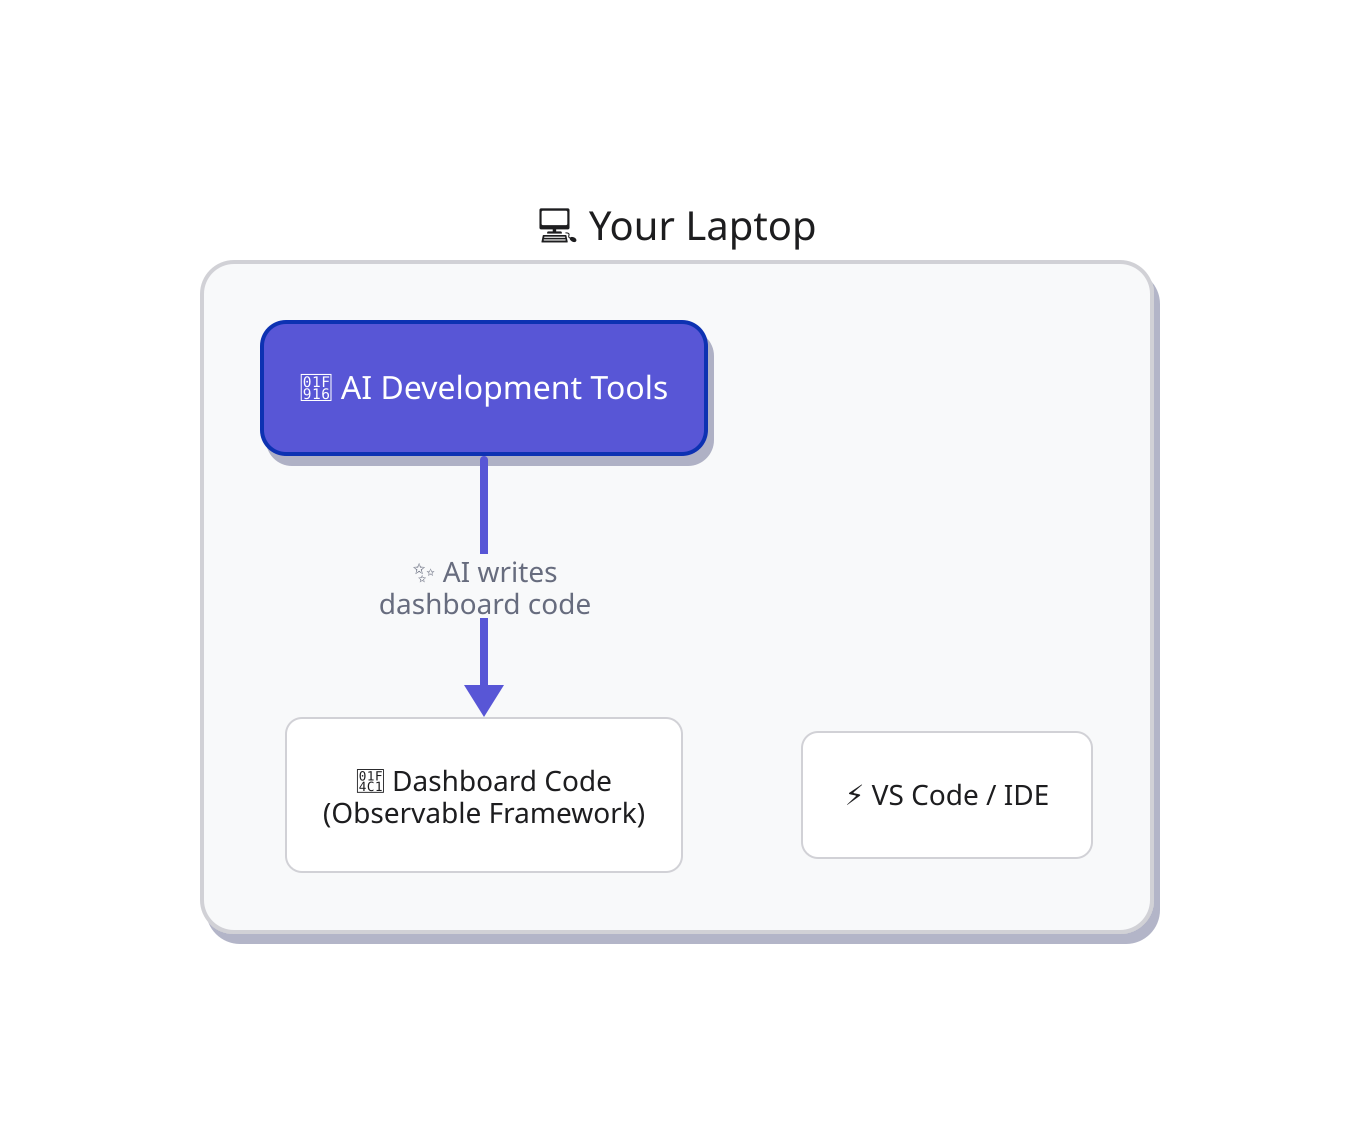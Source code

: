 # AI Development Workflow - Animation Step 1: Local Environment
# First frame: Show only the laptop environment

direction: down

vars: {
  d2-config: {
    layout-engine: elk
  }
}

classes: {
  laptop: {
    style.fill: "#F8F9FA"
    style.font-color: "#1D1D1F" 
    style.border-radius: 16
    style.font-size: 20
    style.bold: true
    style.stroke: "#D1D1D6"
    style.stroke-width: 2
    style.shadow: true
  }
  ai: {
    style.fill: "#5856D6"
    style.font-color: "#FFFFFF"
    style.border-radius: 12
    style.font-size: 16
    style.bold: true
    style.shadow: true
  }
  tool: {
    style.fill: "#FFFFFF"
    style.font-color: "#1D1D1F"
    style.border-radius: 8
    style.font-size: 14
    style.stroke: "#D1D1D6"
    style.stroke-width: 1
  }
}

# 💻 Your Development Environment
laptop_env: {
  label: "💻 Your Laptop"
  class: laptop

  ai_tools: {
    label: "🤖 AI Development Tools"
    class: ai
  }
  
  local_files: {
    label: "📁 Dashboard Code\n(Observable Framework)"
    class: tool
  }
  
  vs_code: {
    label: "⚡ VS Code / IDE"
    class: tool
  }
}

# Step 1: AI writes code
laptop_env.ai_tools -> laptop_env.local_files: "✨ AI writes\ndashboard code" {
  style.stroke: "#5856D6"
  style.stroke-width: 4
  style.font-size: 14
  style.bold: true
}